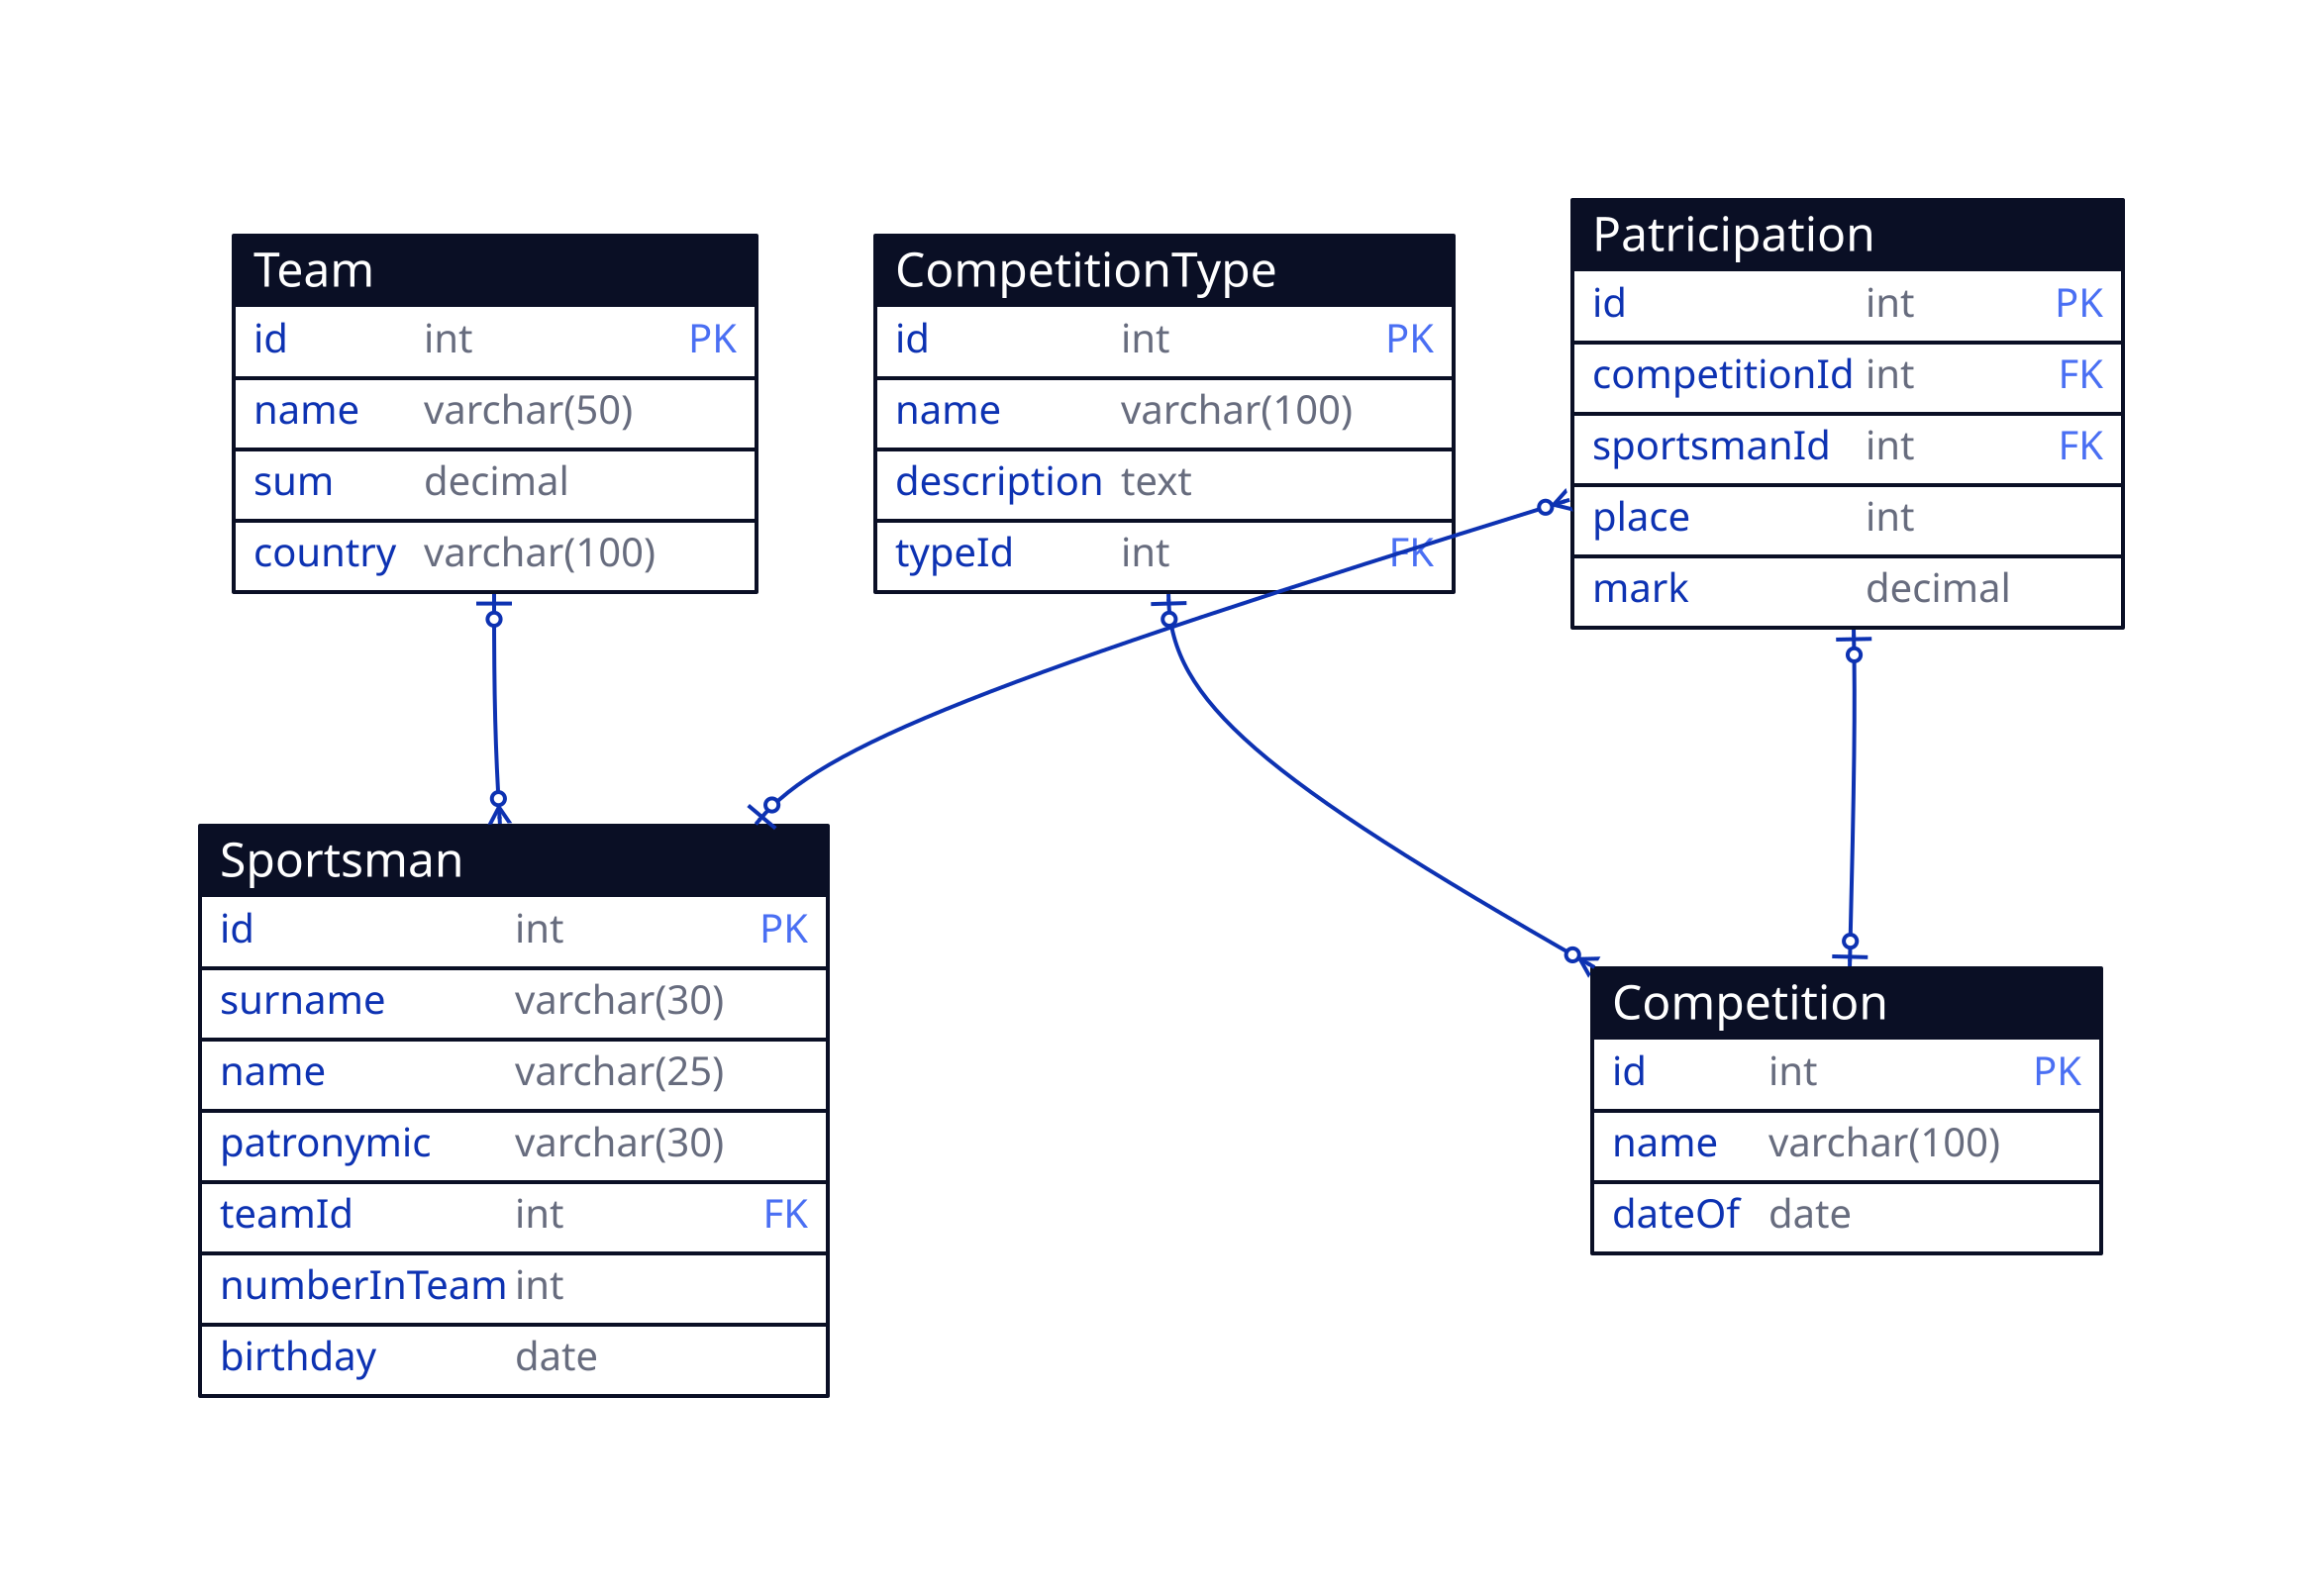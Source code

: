 Team: {
  shape: sql_table
  id: int {constraint: primary_key}
  name: varchar(50)
  sum: decimal
  country: varchar(100)
}

Sportsman: {
  shape: sql_table
  id: int {constraint: primary_key}
  surname: varchar(30)
  name: varchar(25)
  patronymic: varchar(30)
  teamId: int {constraint: foreign_key}
  numberInTeam: int
  birthday: date
}

CompetitionType: {
  shape: sql_table
  id: int {constraint: primary_key}
  name: varchar(100)
  description: text
  typeId: int {constraint: foreign_key}
}

Competition: {
  shape: sql_table
  id: int {constraint: primary_key}
  name: varchar(100)
  dateOf: date
}

Patricipation: {
  shape: sql_table
  id: int {constraint: primary_key}
  competitionId: int {constraint: foreign_key}
  sportsmanId: int {constraint: foreign_key}
  place: int
  mark: decimal
}

Team.id <-> Sportsman.teamId: {
  source-arrowhead: {
    shape: cf-one
  }
  target-arrowhead: {
    shape: cf-many
  }
}

CompetitionType.id <-> Competition.id: {
  source-arrowhead: {
    shape: cf-one
  }
  target-arrowhead: {
    shape: cf-many
  }
}

Patricipation.id <-> Competition.id: {
  source-arrowhead: {
    shape: cf-one
  }
  target-arrowhead: {
    shape: cf-one
  }
}

Patricipation.id <-> Sportsman.id: {
  source-arrowhead: {
    shape: cf-many
  }
  target-arrowhead: {
    shape: cf-one
  }
}
